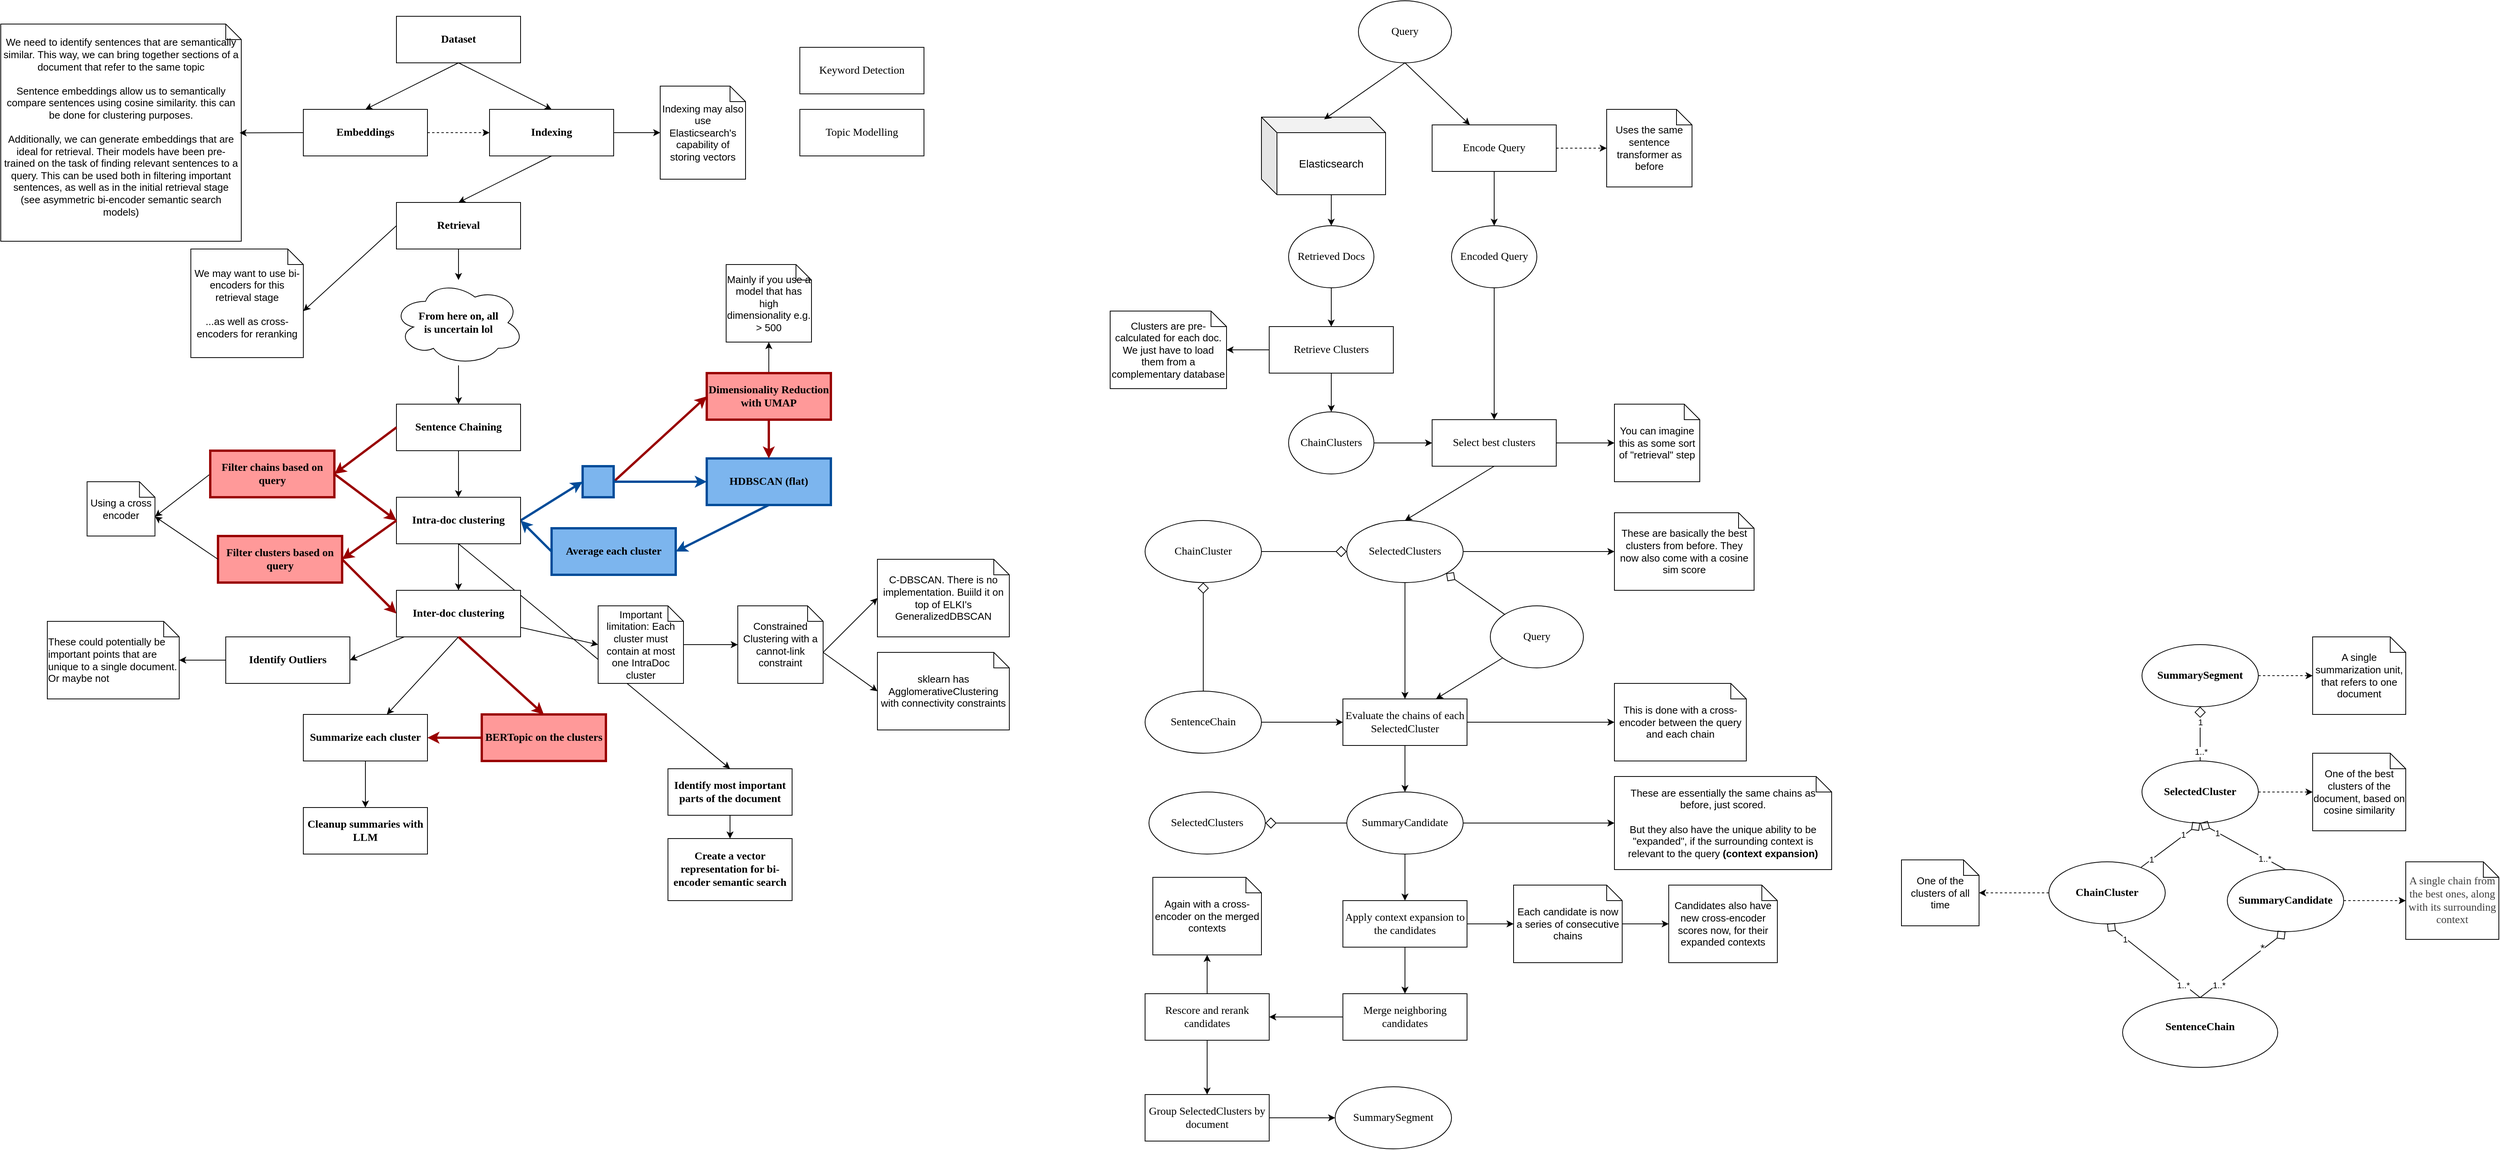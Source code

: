 <mxfile>
    <diagram id="VElYBv6bnyuRc8dA21I_" name="Page-1">
        <mxGraphModel dx="736" dy="447" grid="1" gridSize="10" guides="1" tooltips="1" connect="1" arrows="1" fold="1" page="1" pageScale="1" pageWidth="850" pageHeight="1100" background="none" math="0" shadow="0" adaptiveColors="none">
            <root>
                <mxCell id="0"/>
                <mxCell id="1" parent="0"/>
                <mxCell id="44" style="edgeStyle=none;html=1;exitX=1;exitY=0.5;exitDx=0;exitDy=0;dashed=1;entryX=0;entryY=0.5;entryDx=0;entryDy=0;fontStyle=1" parent="1" source="59" target="62" edge="1">
                    <mxGeometry relative="1" as="geometry">
                        <mxPoint x="430" y="775" as="sourcePoint"/>
                        <mxPoint x="600" y="1050" as="targetPoint"/>
                    </mxGeometry>
                </mxCell>
                <mxCell id="60" style="edgeStyle=none;html=1;entryX=0.5;entryY=0;entryDx=0;entryDy=0;exitX=0.5;exitY=1;exitDx=0;exitDy=0;fontStyle=1" parent="1" source="58" target="59" edge="1">
                    <mxGeometry relative="1" as="geometry"/>
                </mxCell>
                <mxCell id="63" style="edgeStyle=none;html=1;exitX=0.5;exitY=1;exitDx=0;exitDy=0;entryX=0.5;entryY=0;entryDx=0;entryDy=0;fontStyle=1" parent="1" source="58" target="62" edge="1">
                    <mxGeometry relative="1" as="geometry"/>
                </mxCell>
                <mxCell id="58" value="&lt;font style=&quot;font-size: 14px;&quot; face=&quot;Verdana&quot;&gt;Dataset&lt;/font&gt;" style="rounded=0;whiteSpace=wrap;html=1;fontStyle=1" parent="1" vertex="1">
                    <mxGeometry x="520" y="860" width="160" height="60" as="geometry"/>
                </mxCell>
                <mxCell id="59" value="&lt;span style=&quot;font-family: Verdana; font-size: 14px;&quot;&gt;&lt;font&gt;Embeddings&lt;/font&gt;&lt;/span&gt;" style="rounded=0;whiteSpace=wrap;html=1;fontStyle=1" parent="1" vertex="1">
                    <mxGeometry x="400" y="980" width="160" height="60" as="geometry"/>
                </mxCell>
                <mxCell id="67" value="" style="edgeStyle=none;html=1;" parent="1" source="62" target="66" edge="1">
                    <mxGeometry relative="1" as="geometry"/>
                </mxCell>
                <mxCell id="71" value="" style="edgeStyle=none;html=1;exitX=0.5;exitY=1;exitDx=0;exitDy=0;entryX=0.5;entryY=0;entryDx=0;entryDy=0;fontStyle=1" parent="1" source="62" target="70" edge="1">
                    <mxGeometry relative="1" as="geometry"/>
                </mxCell>
                <mxCell id="62" value="&lt;font style=&quot;font-size: 14px;&quot; face=&quot;Verdana&quot;&gt;Indexing&lt;/font&gt;" style="rounded=0;whiteSpace=wrap;html=1;fontStyle=1" parent="1" vertex="1">
                    <mxGeometry x="640" y="980" width="160" height="60" as="geometry"/>
                </mxCell>
                <mxCell id="64" value="&lt;font style=&quot;font-size: 13px;&quot;&gt;We need to identify sentences that are semantically similar. This way, we can bring together sections of a document that refer to the same topic&lt;/font&gt;&lt;div&gt;&lt;font style=&quot;font-size: 13px;&quot;&gt;&lt;br&gt;&lt;/font&gt;&lt;/div&gt;&lt;div&gt;&lt;font style=&quot;font-size: 13px;&quot;&gt;Sentence embeddings allow us to semantically compare sentences using cosine similarity. this can be done for clustering purposes.&lt;/font&gt;&lt;/div&gt;&lt;div&gt;&lt;font style=&quot;font-size: 13px;&quot;&gt;&lt;br&gt;&lt;/font&gt;&lt;/div&gt;&lt;div&gt;&lt;font style=&quot;font-size: 13px;&quot;&gt;Additionally, we can generate embeddings that are ideal for retrieval. Their models have been pre-trained on the task of finding relevant sentences to a query. This can be used both in filtering important sentences, as well as in the initial retrieval stage&lt;/font&gt;&lt;/div&gt;&lt;div&gt;&lt;font style=&quot;font-size: 13px;&quot;&gt;(see asymmetric bi-encoder semantic search models)&lt;/font&gt;&lt;/div&gt;&lt;div&gt;&lt;br style=&quot;color: rgb(192, 192, 192);&quot;&gt;&lt;/div&gt;" style="shape=note;size=20;whiteSpace=wrap;html=1;align=center;" parent="1" vertex="1">
                    <mxGeometry x="10" y="870" width="310" height="280" as="geometry"/>
                </mxCell>
                <mxCell id="65" style="edgeStyle=none;html=1;exitX=0;exitY=0.5;exitDx=0;exitDy=0;entryX=0.993;entryY=0.501;entryDx=0;entryDy=0;entryPerimeter=0;" parent="1" source="59" target="64" edge="1">
                    <mxGeometry relative="1" as="geometry"/>
                </mxCell>
                <mxCell id="66" value="&lt;span style=&quot;font-size: 13px; text-align: left;&quot;&gt;&lt;font&gt;Indexing may also use Elasticsearch&#39;s capability of storing vectors&lt;/font&gt;&lt;/span&gt;" style="shape=note;size=20;whiteSpace=wrap;html=1;align=center;" parent="1" vertex="1">
                    <mxGeometry x="860" y="950" width="110" height="120" as="geometry"/>
                </mxCell>
                <mxCell id="68" value="&lt;font face=&quot;Verdana&quot; style=&quot;font-size: 14px;&quot;&gt;Keyword Detection&lt;/font&gt;" style="rounded=0;whiteSpace=wrap;html=1;" parent="1" vertex="1">
                    <mxGeometry x="1040" y="900" width="160" height="60" as="geometry"/>
                </mxCell>
                <mxCell id="69" value="&lt;font face=&quot;Verdana&quot; style=&quot;font-size: 14px;&quot;&gt;Topic Modelling&lt;/font&gt;" style="rounded=0;whiteSpace=wrap;html=1;" parent="1" vertex="1">
                    <mxGeometry x="1040" y="980" width="160" height="60" as="geometry"/>
                </mxCell>
                <mxCell id="78" value="" style="edgeStyle=none;html=1;fontStyle=1" parent="1" source="70" target="75" edge="1">
                    <mxGeometry relative="1" as="geometry"/>
                </mxCell>
                <mxCell id="70" value="&lt;font face=&quot;Verdana&quot;&gt;&lt;span style=&quot;font-size: 14px;&quot;&gt;Retrieval&lt;/span&gt;&lt;/font&gt;" style="rounded=0;whiteSpace=wrap;html=1;fontStyle=1" parent="1" vertex="1">
                    <mxGeometry x="520" y="1100" width="160" height="60" as="geometry"/>
                </mxCell>
                <mxCell id="77" value="" style="edgeStyle=none;html=1;fontStyle=1" parent="1" source="75" target="76" edge="1">
                    <mxGeometry relative="1" as="geometry"/>
                </mxCell>
                <mxCell id="75" value="&lt;font style=&quot;font-size: 14px;&quot; face=&quot;Verdana&quot;&gt;From here on, all&lt;/font&gt;&lt;div&gt;&lt;font style=&quot;font-size: 14px;&quot; face=&quot;Verdana&quot;&gt;is uncertain&amp;nbsp;&lt;span style=&quot;background-color: transparent;&quot;&gt;lol&lt;/span&gt;&lt;/font&gt;&lt;/div&gt;" style="ellipse;shape=cloud;whiteSpace=wrap;html=1;fontStyle=1" parent="1" vertex="1">
                    <mxGeometry x="515" y="1200" width="170" height="110" as="geometry"/>
                </mxCell>
                <mxCell id="84" value="" style="edgeStyle=none;html=1;fontStyle=1" parent="1" source="76" target="79" edge="1">
                    <mxGeometry relative="1" as="geometry"/>
                </mxCell>
                <mxCell id="76" value="&lt;font face=&quot;Verdana&quot;&gt;&lt;span style=&quot;font-size: 14px;&quot;&gt;Sentence Chaining&lt;/span&gt;&lt;/font&gt;" style="rounded=0;whiteSpace=wrap;html=1;fontStyle=1" parent="1" vertex="1">
                    <mxGeometry x="520" y="1360" width="160" height="60" as="geometry"/>
                </mxCell>
                <mxCell id="91" style="edgeStyle=none;html=1;exitX=1;exitY=0.5;exitDx=0;exitDy=0;entryX=0;entryY=0.5;entryDx=0;entryDy=0;rounded=0;strokeColor=light-dark(#004C99,#004C99);strokeWidth=3;align=center;verticalAlign=middle;fontFamily=Helvetica;fontSize=12;fontColor=default;fillColor=default;" parent="1" source="79" target="89" edge="1">
                    <mxGeometry relative="1" as="geometry"/>
                </mxCell>
                <mxCell id="115" value="" style="edgeStyle=none;html=1;" parent="1" source="79" target="80" edge="1">
                    <mxGeometry relative="1" as="geometry"/>
                </mxCell>
                <mxCell id="143" style="edgeStyle=none;html=1;exitX=0.5;exitY=1;exitDx=0;exitDy=0;entryX=0.5;entryY=0;entryDx=0;entryDy=0;" parent="1" source="79" target="142" edge="1">
                    <mxGeometry relative="1" as="geometry"/>
                </mxCell>
                <mxCell id="79" value="&lt;font face=&quot;Verdana&quot;&gt;&lt;span style=&quot;font-size: 14px;&quot;&gt;Intra-doc clustering&lt;/span&gt;&lt;/font&gt;" style="rounded=0;whiteSpace=wrap;html=1;fontStyle=1" parent="1" vertex="1">
                    <mxGeometry x="520" y="1480" width="160" height="60" as="geometry"/>
                </mxCell>
                <mxCell id="117" style="edgeStyle=none;html=1;entryX=1;entryY=0.5;entryDx=0;entryDy=0;" parent="1" source="80" target="116" edge="1">
                    <mxGeometry relative="1" as="geometry"/>
                </mxCell>
                <mxCell id="121" value="" style="edgeStyle=none;html=1;exitX=0.5;exitY=1;exitDx=0;exitDy=0;" parent="1" source="80" target="120" edge="1">
                    <mxGeometry relative="1" as="geometry"/>
                </mxCell>
                <mxCell id="80" value="&lt;font face=&quot;Verdana&quot;&gt;&lt;span style=&quot;font-size: 14px;&quot;&gt;Inter-doc clustering&lt;/span&gt;&lt;/font&gt;" style="rounded=0;whiteSpace=wrap;html=1;fontStyle=1" parent="1" vertex="1">
                    <mxGeometry x="520" y="1600" width="160" height="60" as="geometry"/>
                </mxCell>
                <mxCell id="99" style="edgeStyle=none;html=1;exitX=1;exitY=0.5;exitDx=0;exitDy=0;entryX=0;entryY=0.5;entryDx=0;entryDy=0;rounded=0;strokeColor=light-dark(#990000,#990000);strokeWidth=3;align=center;verticalAlign=middle;fontFamily=Helvetica;fontSize=12;fontColor=default;fillColor=default;fontStyle=1" parent="1" source="89" target="97" edge="1">
                    <mxGeometry relative="1" as="geometry"/>
                </mxCell>
                <mxCell id="89" value="" style="rounded=0;whiteSpace=wrap;html=1;strokeWidth=3;strokeColor=light-dark(#004C99,#004C99);gradientColor=none;fillColor=light-dark(#7CB5EE,#5CA1E6);fontColor=light-dark(#000000,#000000);fontStyle=1" parent="1" vertex="1">
                    <mxGeometry x="760" y="1440" width="40" height="40" as="geometry"/>
                </mxCell>
                <mxCell id="93" value="&lt;font face=&quot;Verdana&quot;&gt;&lt;span style=&quot;font-size: 14px;&quot;&gt;Average each cluster&lt;/span&gt;&lt;/font&gt;" style="rounded=0;whiteSpace=wrap;html=1;strokeWidth=3;strokeColor=light-dark(#004C99,#004C99);align=center;verticalAlign=middle;fontFamily=Helvetica;fontSize=12;fontColor=light-dark(#000000,#000000);fillColor=light-dark(#7CB5EE,#5CA1E6);fontStyle=1;gradientColor=none;" parent="1" vertex="1">
                    <mxGeometry x="720" y="1520" width="160" height="60" as="geometry"/>
                </mxCell>
                <mxCell id="95" style="edgeStyle=none;html=1;exitX=0;exitY=0.5;exitDx=0;exitDy=0;entryX=1;entryY=0.5;entryDx=0;entryDy=0;rounded=0;strokeColor=light-dark(#004C99,#004C99);strokeWidth=3;align=center;verticalAlign=middle;fontFamily=Helvetica;fontSize=12;fontColor=default;fillColor=default;" parent="1" source="93" target="79" edge="1">
                    <mxGeometry relative="1" as="geometry">
                        <mxPoint x="690" y="1520" as="sourcePoint"/>
                        <mxPoint x="790" y="1460" as="targetPoint"/>
                    </mxGeometry>
                </mxCell>
                <mxCell id="105" value="" style="edgeStyle=none;html=1;rounded=0;strokeColor=light-dark(#004C99,#004C99);strokeWidth=3;align=center;verticalAlign=middle;fontFamily=Helvetica;fontSize=12;fontColor=light-dark(#000000,#000000);fontStyle=1;fillColor=light-dark(#7CB5EE,#5CA1E6);gradientColor=none;entryX=1;entryY=0.5;entryDx=0;entryDy=0;exitX=0.5;exitY=1;exitDx=0;exitDy=0;" parent="1" source="96" target="93" edge="1">
                    <mxGeometry relative="1" as="geometry"/>
                </mxCell>
                <mxCell id="96" value="&lt;font face=&quot;Verdana&quot;&gt;&lt;span style=&quot;font-size: 14px;&quot;&gt;HDBSCAN (flat)&lt;/span&gt;&lt;/font&gt;" style="rounded=0;whiteSpace=wrap;html=1;strokeWidth=3;strokeColor=light-dark(#004C99,#004C99);align=center;verticalAlign=middle;fontFamily=Helvetica;fontSize=12;fontColor=light-dark(#000000,#000000);fillColor=light-dark(#7CB5EE,#5CA1E6);fontStyle=1;gradientColor=none;" parent="1" vertex="1">
                    <mxGeometry x="920" y="1430" width="160" height="60" as="geometry"/>
                </mxCell>
                <mxCell id="103" value="" style="edgeStyle=none;html=1;" parent="1" source="97" target="100" edge="1">
                    <mxGeometry relative="1" as="geometry"/>
                </mxCell>
                <mxCell id="97" value="&lt;font face=&quot;Verdana&quot;&gt;&lt;span style=&quot;font-size: 14px;&quot;&gt;Dimensionality Reduction with UMAP&lt;/span&gt;&lt;/font&gt;" style="rounded=0;whiteSpace=wrap;html=1;strokeWidth=3;strokeColor=light-dark(#990000,#990000);gradientColor=none;fillColor=#FF9999;fillStyle=solid;fontStyle=1" parent="1" vertex="1">
                    <mxGeometry x="920" y="1320" width="160" height="60" as="geometry"/>
                </mxCell>
                <mxCell id="100" value="&lt;div style=&quot;&quot;&gt;&lt;span style=&quot;font-size: 13px;&quot;&gt;Mainly if you use a model that has high dimensionality e.g. &amp;gt; 500&lt;/span&gt;&lt;/div&gt;" style="shape=note;size=20;whiteSpace=wrap;html=1;align=center;" parent="1" vertex="1">
                    <mxGeometry x="945" y="1180" width="110" height="100" as="geometry"/>
                </mxCell>
                <mxCell id="106" value="" style="edgeStyle=none;html=1;rounded=0;strokeColor=light-dark(#004C99,#004C99);strokeWidth=3;align=center;verticalAlign=middle;fontFamily=Helvetica;fontSize=12;fontColor=light-dark(#000000,#000000);fontStyle=1;fillColor=light-dark(#7CB5EE,#5CA1E6);gradientColor=none;exitX=1;exitY=0.5;exitDx=0;exitDy=0;entryX=0;entryY=0.5;entryDx=0;entryDy=0;" parent="1" source="89" target="96" edge="1">
                    <mxGeometry relative="1" as="geometry">
                        <mxPoint x="1100" y="1420" as="sourcePoint"/>
                        <mxPoint x="1100" y="1570" as="targetPoint"/>
                    </mxGeometry>
                </mxCell>
                <mxCell id="107" style="edgeStyle=none;html=1;exitX=0.5;exitY=1;exitDx=0;exitDy=0;entryX=0.5;entryY=0;entryDx=0;entryDy=0;rounded=0;strokeColor=light-dark(#990000,#990000);strokeWidth=3;align=center;verticalAlign=middle;fontFamily=Helvetica;fontSize=12;fontColor=default;fillColor=default;fontStyle=1" parent="1" source="97" target="96" edge="1">
                    <mxGeometry relative="1" as="geometry">
                        <mxPoint x="1110" y="1485" as="sourcePoint"/>
                        <mxPoint x="1200" y="1415" as="targetPoint"/>
                    </mxGeometry>
                </mxCell>
                <mxCell id="140" value="" style="edgeStyle=none;html=1;entryX=0;entryY=0;entryDx=87.5;entryDy=45;entryPerimeter=0;exitX=0;exitY=0.5;exitDx=0;exitDy=0;" parent="1" source="108" target="139" edge="1">
                    <mxGeometry relative="1" as="geometry"/>
                </mxCell>
                <mxCell id="108" value="&lt;font face=&quot;Verdana&quot;&gt;&lt;span style=&quot;font-size: 14px;&quot;&gt;Filter chains based on query&lt;/span&gt;&lt;/font&gt;" style="rounded=0;whiteSpace=wrap;html=1;strokeWidth=3;strokeColor=light-dark(#990000,#990000);gradientColor=none;fillColor=#FF9999;fillStyle=solid;fontStyle=1" parent="1" vertex="1">
                    <mxGeometry x="280" y="1420" width="160" height="60" as="geometry"/>
                </mxCell>
                <mxCell id="110" style="edgeStyle=none;html=1;exitX=0;exitY=0.5;exitDx=0;exitDy=0;entryX=1;entryY=0.5;entryDx=0;entryDy=0;rounded=0;strokeColor=light-dark(#990000,#990000);strokeWidth=3;align=center;verticalAlign=middle;fontFamily=Helvetica;fontSize=12;fontColor=default;fillColor=default;fontStyle=1" parent="1" source="76" target="108" edge="1">
                    <mxGeometry relative="1" as="geometry">
                        <mxPoint x="310" y="1340" as="sourcePoint"/>
                        <mxPoint x="520" y="1260" as="targetPoint"/>
                    </mxGeometry>
                </mxCell>
                <mxCell id="111" style="edgeStyle=none;html=1;exitX=1;exitY=0.5;exitDx=0;exitDy=0;entryX=0;entryY=0.5;entryDx=0;entryDy=0;rounded=0;strokeColor=light-dark(#990000,#990000);strokeWidth=3;align=center;verticalAlign=middle;fontFamily=Helvetica;fontSize=12;fontColor=default;fillColor=default;fontStyle=1" parent="1" source="108" target="79" edge="1">
                    <mxGeometry relative="1" as="geometry">
                        <mxPoint x="530" y="1400" as="sourcePoint"/>
                        <mxPoint x="400" y="1440" as="targetPoint"/>
                    </mxGeometry>
                </mxCell>
                <mxCell id="112" value="&lt;font face=&quot;Verdana&quot;&gt;&lt;span style=&quot;font-size: 14px;&quot;&gt;Filter clusters based on query&lt;/span&gt;&lt;/font&gt;" style="rounded=0;whiteSpace=wrap;html=1;strokeWidth=3;strokeColor=light-dark(#990000,#990000);gradientColor=none;fillColor=#FF9999;fillStyle=solid;fontStyle=1" parent="1" vertex="1">
                    <mxGeometry x="290" y="1530" width="160" height="60" as="geometry"/>
                </mxCell>
                <mxCell id="113" style="edgeStyle=none;html=1;exitX=0;exitY=0.5;exitDx=0;exitDy=0;entryX=1;entryY=0.5;entryDx=0;entryDy=0;rounded=0;strokeColor=light-dark(#990000,#990000);strokeWidth=3;align=center;verticalAlign=middle;fontFamily=Helvetica;fontSize=12;fontColor=default;fillColor=default;fontStyle=1" parent="1" source="79" target="112" edge="1">
                    <mxGeometry relative="1" as="geometry">
                        <mxPoint x="530" y="1400" as="sourcePoint"/>
                        <mxPoint x="450" y="1460" as="targetPoint"/>
                    </mxGeometry>
                </mxCell>
                <mxCell id="114" style="edgeStyle=none;html=1;exitX=1;exitY=0.5;exitDx=0;exitDy=0;entryX=0;entryY=0.5;entryDx=0;entryDy=0;rounded=0;strokeColor=light-dark(#990000,#990000);strokeWidth=3;align=center;verticalAlign=middle;fontFamily=Helvetica;fontSize=12;fontColor=default;fillColor=default;fontStyle=1" parent="1" source="112" target="80" edge="1">
                    <mxGeometry relative="1" as="geometry">
                        <mxPoint x="530" y="1620" as="sourcePoint"/>
                        <mxPoint x="460" y="1670" as="targetPoint"/>
                    </mxGeometry>
                </mxCell>
                <mxCell id="119" value="" style="edgeStyle=none;html=1;" parent="1" source="116" target="118" edge="1">
                    <mxGeometry relative="1" as="geometry"/>
                </mxCell>
                <mxCell id="116" value="&lt;font face=&quot;Verdana&quot;&gt;&lt;span style=&quot;font-size: 14px;&quot;&gt;Identify Outliers&lt;/span&gt;&lt;/font&gt;" style="rounded=0;whiteSpace=wrap;html=1;fontStyle=1" parent="1" vertex="1">
                    <mxGeometry x="300" y="1660" width="160" height="60" as="geometry"/>
                </mxCell>
                <mxCell id="118" value="&lt;div style=&quot;text-align: left;&quot;&gt;&lt;span style=&quot;font-size: 13px;&quot;&gt;These could potentially be important points that are unique to a single document. Or maybe not&lt;/span&gt;&lt;/div&gt;" style="shape=note;size=20;whiteSpace=wrap;html=1;align=center;" parent="1" vertex="1">
                    <mxGeometry x="70" y="1640" width="170" height="100" as="geometry"/>
                </mxCell>
                <mxCell id="136" value="" style="edgeStyle=none;html=1;" parent="1" source="120" target="135" edge="1">
                    <mxGeometry relative="1" as="geometry"/>
                </mxCell>
                <mxCell id="120" value="&lt;font face=&quot;Verdana&quot;&gt;&lt;span style=&quot;font-size: 14px;&quot;&gt;Summarize each cluster&lt;/span&gt;&lt;/font&gt;" style="rounded=0;whiteSpace=wrap;html=1;fontStyle=1" parent="1" vertex="1">
                    <mxGeometry x="400" y="1760" width="160" height="60" as="geometry"/>
                </mxCell>
                <mxCell id="122" value="&lt;div style=&quot;&quot;&gt;&lt;span style=&quot;font-size: 13px;&quot;&gt;Important limitation: Each cluster must contain at most one IntraDoc cluster&lt;/span&gt;&lt;/div&gt;" style="shape=note;size=20;whiteSpace=wrap;html=1;align=center;" parent="1" vertex="1">
                    <mxGeometry x="780" y="1620" width="110" height="100" as="geometry"/>
                </mxCell>
                <mxCell id="123" style="edgeStyle=none;html=1;entryX=0;entryY=0.5;entryDx=0;entryDy=0;entryPerimeter=0;" parent="1" source="80" target="122" edge="1">
                    <mxGeometry relative="1" as="geometry"/>
                </mxCell>
                <mxCell id="124" value="&lt;div style=&quot;&quot;&gt;&lt;span style=&quot;font-size: 13px;&quot;&gt;Constrained Clustering with a cannot-link constraint&lt;/span&gt;&lt;/div&gt;" style="shape=note;size=20;whiteSpace=wrap;html=1;align=center;" parent="1" vertex="1">
                    <mxGeometry x="960" y="1620" width="110" height="100" as="geometry"/>
                </mxCell>
                <mxCell id="125" style="edgeStyle=none;html=1;entryX=0;entryY=0.5;entryDx=0;entryDy=0;entryPerimeter=0;" parent="1" source="122" target="124" edge="1">
                    <mxGeometry relative="1" as="geometry"/>
                </mxCell>
                <mxCell id="127" value="&lt;div style=&quot;&quot;&gt;&lt;span style=&quot;font-size: 13px;&quot;&gt;C-DBSCAN. There is no implementation. Buiild it on top of ELKI&#39;s GeneralizedDBSCAN&lt;/span&gt;&lt;/div&gt;" style="shape=note;size=20;whiteSpace=wrap;html=1;align=center;" parent="1" vertex="1">
                    <mxGeometry x="1140" y="1560" width="170" height="100" as="geometry"/>
                </mxCell>
                <mxCell id="128" style="edgeStyle=none;html=1;entryX=0;entryY=0.5;entryDx=0;entryDy=0;entryPerimeter=0;exitX=0;exitY=0;exitDx=110;exitDy=60;exitPerimeter=0;" parent="1" source="124" target="127" edge="1">
                    <mxGeometry relative="1" as="geometry"/>
                </mxCell>
                <mxCell id="129" value="&lt;div style=&quot;&quot;&gt;&lt;span style=&quot;font-size: 13px;&quot;&gt;sklearn has AgglomerativeClustering with connectivity constraints&lt;/span&gt;&lt;/div&gt;" style="shape=note;size=20;whiteSpace=wrap;html=1;align=center;" parent="1" vertex="1">
                    <mxGeometry x="1140" y="1680" width="170" height="100" as="geometry"/>
                </mxCell>
                <mxCell id="130" style="edgeStyle=none;html=1;exitX=0;exitY=0;exitDx=110;exitDy=60;exitPerimeter=0;entryX=0;entryY=0.5;entryDx=0;entryDy=0;entryPerimeter=0;" parent="1" source="124" target="129" edge="1">
                    <mxGeometry relative="1" as="geometry"/>
                </mxCell>
                <mxCell id="131" value="&lt;font face=&quot;Verdana&quot;&gt;&lt;span style=&quot;font-size: 14px;&quot;&gt;BERTopic on the clusters&lt;/span&gt;&lt;/font&gt;" style="rounded=0;whiteSpace=wrap;html=1;strokeWidth=3;strokeColor=light-dark(#990000,#990000);gradientColor=none;fillColor=#FF9999;fillStyle=solid;fontStyle=1" parent="1" vertex="1">
                    <mxGeometry x="630" y="1760" width="160" height="60" as="geometry"/>
                </mxCell>
                <mxCell id="132" style="edgeStyle=none;html=1;exitX=0.5;exitY=1;exitDx=0;exitDy=0;entryX=0.5;entryY=0;entryDx=0;entryDy=0;rounded=0;strokeColor=light-dark(#990000,#990000);strokeWidth=3;align=center;verticalAlign=middle;fontFamily=Helvetica;fontSize=12;fontColor=default;fillColor=default;fontStyle=1" parent="1" source="80" target="131" edge="1">
                    <mxGeometry relative="1" as="geometry">
                        <mxPoint x="565" y="1700" as="sourcePoint"/>
                        <mxPoint x="635" y="1770" as="targetPoint"/>
                    </mxGeometry>
                </mxCell>
                <mxCell id="134" style="edgeStyle=none;html=1;exitX=0;exitY=0.5;exitDx=0;exitDy=0;entryX=1;entryY=0.5;entryDx=0;entryDy=0;rounded=0;strokeColor=light-dark(#990000,#990000);strokeWidth=3;align=center;verticalAlign=middle;fontFamily=Helvetica;fontSize=12;fontColor=default;fillColor=default;fontStyle=1" parent="1" source="131" target="120" edge="1">
                    <mxGeometry relative="1" as="geometry">
                        <mxPoint x="610" y="1670" as="sourcePoint"/>
                        <mxPoint x="720" y="1770" as="targetPoint"/>
                    </mxGeometry>
                </mxCell>
                <mxCell id="135" value="&lt;font face=&quot;Verdana&quot;&gt;&lt;span style=&quot;font-size: 14px;&quot;&gt;Cleanup summaries with LLM&lt;/span&gt;&lt;/font&gt;" style="rounded=0;whiteSpace=wrap;html=1;fontStyle=1" parent="1" vertex="1">
                    <mxGeometry x="400" y="1880" width="160" height="60" as="geometry"/>
                </mxCell>
                <mxCell id="137" value="&lt;div style=&quot;&quot;&gt;&lt;span style=&quot;font-size: 13px;&quot;&gt;We may want to use bi-encoders for this retrieval stage&lt;/span&gt;&lt;/div&gt;&lt;div style=&quot;&quot;&gt;&lt;span style=&quot;font-size: 13px;&quot;&gt;&lt;br&gt;&lt;/span&gt;&lt;/div&gt;&lt;div style=&quot;&quot;&gt;&lt;span style=&quot;font-size: 13px;&quot;&gt;...as well as cross-encoders for reranking&lt;/span&gt;&lt;/div&gt;" style="shape=note;size=20;whiteSpace=wrap;html=1;align=center;" parent="1" vertex="1">
                    <mxGeometry x="255" y="1160" width="145" height="140" as="geometry"/>
                </mxCell>
                <mxCell id="138" style="edgeStyle=none;html=1;exitX=0;exitY=0.5;exitDx=0;exitDy=0;entryX=0;entryY=0;entryDx=145;entryDy=80;entryPerimeter=0;" parent="1" source="70" target="137" edge="1">
                    <mxGeometry relative="1" as="geometry"/>
                </mxCell>
                <mxCell id="139" value="&lt;div style=&quot;&quot;&gt;&lt;span style=&quot;font-size: 13px;&quot;&gt;Using a cross encoder&lt;/span&gt;&lt;/div&gt;" style="shape=note;size=20;whiteSpace=wrap;html=1;align=center;" parent="1" vertex="1">
                    <mxGeometry x="121.25" y="1460" width="87.5" height="70" as="geometry"/>
                </mxCell>
                <mxCell id="141" style="edgeStyle=none;html=1;entryX=0;entryY=0;entryDx=87.5;entryDy=45;entryPerimeter=0;exitX=0;exitY=0.5;exitDx=0;exitDy=0;" parent="1" source="112" target="139" edge="1">
                    <mxGeometry relative="1" as="geometry"/>
                </mxCell>
                <mxCell id="145" value="" style="edgeStyle=none;html=1;" parent="1" source="142" target="144" edge="1">
                    <mxGeometry relative="1" as="geometry"/>
                </mxCell>
                <mxCell id="142" value="&lt;font face=&quot;Verdana&quot;&gt;&lt;span style=&quot;font-size: 14px;&quot;&gt;Identify most important parts of the document&lt;/span&gt;&lt;/font&gt;" style="rounded=0;whiteSpace=wrap;html=1;fontStyle=1" parent="1" vertex="1">
                    <mxGeometry x="870" y="1830" width="160" height="60" as="geometry"/>
                </mxCell>
                <mxCell id="144" value="&lt;font face=&quot;Verdana&quot;&gt;&lt;span style=&quot;font-size: 14px;&quot;&gt;Create a vector representation for bi-encoder semantic search&lt;/span&gt;&lt;/font&gt;" style="rounded=0;whiteSpace=wrap;html=1;fontStyle=1" parent="1" vertex="1">
                    <mxGeometry x="870" y="1920" width="160" height="80" as="geometry"/>
                </mxCell>
                <mxCell id="151" value="" style="edgeStyle=none;html=1;exitX=0.5;exitY=1;exitDx=0;exitDy=0;" edge="1" parent="1" source="148" target="150">
                    <mxGeometry relative="1" as="geometry"/>
                </mxCell>
                <mxCell id="161" style="edgeStyle=none;html=1;entryX=0.5;entryY=0;entryDx=0;entryDy=0;exitX=0;exitY=0;exitDx=90;exitDy=100;exitPerimeter=0;" edge="1" parent="1" source="147" target="157">
                    <mxGeometry relative="1" as="geometry"/>
                </mxCell>
                <mxCell id="147" value="&lt;font style=&quot;font-size: 14px;&quot;&gt;Elasticsearch&lt;/font&gt;" style="shape=cube;whiteSpace=wrap;html=1;boundedLbl=1;backgroundOutline=1;darkOpacity=0.05;darkOpacity2=0.1;" vertex="1" parent="1">
                    <mxGeometry x="1635" y="990" width="160" height="100" as="geometry"/>
                </mxCell>
                <mxCell id="148" value="&lt;font face=&quot;Verdana&quot; style=&quot;font-size: 14px;&quot;&gt;Query&lt;/font&gt;" style="ellipse;whiteSpace=wrap;html=1;rounded=0;strokeColor=default;align=center;verticalAlign=middle;fontFamily=Helvetica;fontSize=12;fontColor=default;fillColor=default;" vertex="1" parent="1">
                    <mxGeometry x="1760" y="840" width="120" height="80" as="geometry"/>
                </mxCell>
                <mxCell id="149" style="edgeStyle=none;html=1;entryX=0.505;entryY=0.028;entryDx=0;entryDy=0;entryPerimeter=0;exitX=0.5;exitY=1;exitDx=0;exitDy=0;" edge="1" parent="1" source="148" target="147">
                    <mxGeometry relative="1" as="geometry"/>
                </mxCell>
                <mxCell id="154" value="" style="edgeStyle=none;html=1;dashed=1;exitX=1;exitY=0.5;exitDx=0;exitDy=0;" edge="1" parent="1" source="150" target="153">
                    <mxGeometry relative="1" as="geometry"/>
                </mxCell>
                <mxCell id="168" value="" style="edgeStyle=none;html=1;" edge="1" parent="1" source="150" target="167">
                    <mxGeometry relative="1" as="geometry"/>
                </mxCell>
                <mxCell id="150" value="&lt;font face=&quot;Verdana&quot; style=&quot;font-size: 14px;&quot;&gt;Encode Query&lt;/font&gt;" style="rounded=0;whiteSpace=wrap;html=1;" vertex="1" parent="1">
                    <mxGeometry x="1855" y="1000" width="160" height="60" as="geometry"/>
                </mxCell>
                <mxCell id="153" value="&lt;div style=&quot;&quot;&gt;&lt;span style=&quot;font-size: 13px;&quot;&gt;Uses the same sentence transformer as before&lt;/span&gt;&lt;/div&gt;" style="shape=note;size=20;whiteSpace=wrap;html=1;align=center;" vertex="1" parent="1">
                    <mxGeometry x="2080" y="980" width="110" height="100" as="geometry"/>
                </mxCell>
                <mxCell id="163" value="" style="edgeStyle=none;html=1;" edge="1" parent="1" source="157" target="162">
                    <mxGeometry relative="1" as="geometry"/>
                </mxCell>
                <mxCell id="157" value="&lt;font face=&quot;Verdana&quot; style=&quot;font-size: 14px;&quot;&gt;Retrieved Docs&lt;/font&gt;" style="ellipse;whiteSpace=wrap;html=1;rounded=0;strokeColor=default;align=center;verticalAlign=middle;fontFamily=Helvetica;fontSize=12;fontColor=default;fillColor=default;" vertex="1" parent="1">
                    <mxGeometry x="1670" y="1130" width="110" height="80" as="geometry"/>
                </mxCell>
                <mxCell id="166" value="" style="edgeStyle=none;html=1;" edge="1" parent="1" source="162" target="164">
                    <mxGeometry relative="1" as="geometry"/>
                </mxCell>
                <mxCell id="171" value="" style="edgeStyle=none;html=1;" edge="1" parent="1" source="162" target="170">
                    <mxGeometry relative="1" as="geometry"/>
                </mxCell>
                <mxCell id="162" value="&lt;font face=&quot;Verdana&quot; style=&quot;font-size: 14px;&quot;&gt;Retrieve Clusters&lt;/font&gt;" style="rounded=0;whiteSpace=wrap;html=1;" vertex="1" parent="1">
                    <mxGeometry x="1645" y="1260" width="160" height="60" as="geometry"/>
                </mxCell>
                <mxCell id="164" value="&lt;div style=&quot;&quot;&gt;&lt;span style=&quot;font-size: 13px;&quot;&gt;Clusters are pre-calculated for each doc. We just have to load them from a complementary database&lt;/span&gt;&lt;/div&gt;" style="shape=note;size=20;whiteSpace=wrap;html=1;align=center;" vertex="1" parent="1">
                    <mxGeometry x="1440" y="1240" width="150" height="100" as="geometry"/>
                </mxCell>
                <mxCell id="174" style="edgeStyle=none;html=1;entryX=0.5;entryY=0;entryDx=0;entryDy=0;" edge="1" parent="1" source="167" target="172">
                    <mxGeometry relative="1" as="geometry"/>
                </mxCell>
                <mxCell id="167" value="&lt;font face=&quot;Verdana&quot; style=&quot;font-size: 14px;&quot;&gt;Encoded Query&lt;/font&gt;" style="ellipse;whiteSpace=wrap;html=1;rounded=0;strokeColor=default;align=center;verticalAlign=middle;fontFamily=Helvetica;fontSize=12;fontColor=default;fillColor=default;" vertex="1" parent="1">
                    <mxGeometry x="1880" y="1130" width="110" height="80" as="geometry"/>
                </mxCell>
                <mxCell id="173" value="" style="edgeStyle=none;html=1;" edge="1" parent="1" source="170" target="172">
                    <mxGeometry relative="1" as="geometry"/>
                </mxCell>
                <mxCell id="170" value="&lt;font face=&quot;Verdana&quot;&gt;&lt;span style=&quot;font-size: 14px;&quot;&gt;ChainClusters&lt;/span&gt;&lt;/font&gt;" style="ellipse;whiteSpace=wrap;html=1;rounded=0;strokeColor=default;align=center;verticalAlign=middle;fontFamily=Helvetica;fontSize=12;fontColor=default;fillColor=default;" vertex="1" parent="1">
                    <mxGeometry x="1670" y="1370" width="110" height="80" as="geometry"/>
                </mxCell>
                <mxCell id="176" value="" style="edgeStyle=none;html=1;" edge="1" parent="1" source="172" target="175">
                    <mxGeometry relative="1" as="geometry"/>
                </mxCell>
                <mxCell id="178" style="edgeStyle=none;html=1;entryX=0.5;entryY=0;entryDx=0;entryDy=0;exitX=0.5;exitY=1;exitDx=0;exitDy=0;" edge="1" parent="1" source="172" target="177">
                    <mxGeometry relative="1" as="geometry"/>
                </mxCell>
                <mxCell id="172" value="&lt;font face=&quot;Verdana&quot; style=&quot;font-size: 14px;&quot;&gt;Select best clusters&lt;/font&gt;" style="rounded=0;whiteSpace=wrap;html=1;" vertex="1" parent="1">
                    <mxGeometry x="1855" y="1380" width="160" height="60" as="geometry"/>
                </mxCell>
                <mxCell id="175" value="&lt;div style=&quot;&quot;&gt;&lt;span style=&quot;font-size: 13px;&quot;&gt;You can imagine this as some sort of &quot;retrieval&quot; step&lt;/span&gt;&lt;/div&gt;" style="shape=note;size=20;whiteSpace=wrap;html=1;align=center;" vertex="1" parent="1">
                    <mxGeometry x="2090" y="1360" width="110" height="100" as="geometry"/>
                </mxCell>
                <mxCell id="180" value="" style="edgeStyle=none;html=1;" edge="1" parent="1" source="177" target="179">
                    <mxGeometry relative="1" as="geometry"/>
                </mxCell>
                <mxCell id="189" value="" style="edgeStyle=none;html=1;" edge="1" parent="1" source="177" target="188">
                    <mxGeometry relative="1" as="geometry"/>
                </mxCell>
                <mxCell id="177" value="&lt;font face=&quot;Verdana&quot; style=&quot;font-size: 14px;&quot;&gt;SelectedClusters&lt;/font&gt;" style="ellipse;whiteSpace=wrap;html=1;rounded=0;strokeColor=default;align=center;verticalAlign=middle;fontFamily=Helvetica;fontSize=12;fontColor=default;fillColor=default;" vertex="1" parent="1">
                    <mxGeometry x="1745" y="1510" width="150" height="80" as="geometry"/>
                </mxCell>
                <mxCell id="179" value="&lt;div style=&quot;&quot;&gt;&lt;span style=&quot;font-size: 13px;&quot;&gt;These are basically the best clusters from before. They now also come with a cosine sim score&lt;/span&gt;&lt;/div&gt;" style="shape=note;size=20;whiteSpace=wrap;html=1;align=center;" vertex="1" parent="1">
                    <mxGeometry x="2090" y="1500" width="180" height="100" as="geometry"/>
                </mxCell>
                <mxCell id="184" value="" style="edgeStyle=none;html=1;endArrow=diamond;endFill=0;strokeWidth=1;endSize=12;" edge="1" parent="1" source="181" target="177">
                    <mxGeometry relative="1" as="geometry"/>
                </mxCell>
                <mxCell id="181" value="&lt;font face=&quot;Verdana&quot;&gt;&lt;span style=&quot;font-size: 14px;&quot;&gt;ChainCluster&lt;/span&gt;&lt;/font&gt;" style="ellipse;whiteSpace=wrap;html=1;rounded=0;strokeColor=default;align=center;verticalAlign=middle;fontFamily=Helvetica;fontSize=12;fontColor=default;fillColor=default;" vertex="1" parent="1">
                    <mxGeometry x="1485" y="1510" width="150" height="80" as="geometry"/>
                </mxCell>
                <mxCell id="186" value="" style="edgeStyle=none;html=1;rounded=1;strokeColor=default;strokeWidth=1;align=center;verticalAlign=middle;fontFamily=Helvetica;fontSize=11;fontColor=default;labelBackgroundColor=default;endArrow=diamond;endFill=0;endSize=12;" edge="1" parent="1" source="185" target="181">
                    <mxGeometry relative="1" as="geometry"/>
                </mxCell>
                <mxCell id="190" value="" style="edgeStyle=none;html=1;" edge="1" parent="1" source="185" target="188">
                    <mxGeometry relative="1" as="geometry"/>
                </mxCell>
                <mxCell id="185" value="&lt;font face=&quot;Verdana&quot; style=&quot;font-size: 14px;&quot;&gt;SentenceChain&lt;/font&gt;" style="ellipse;whiteSpace=wrap;html=1;rounded=0;strokeColor=default;align=center;verticalAlign=middle;fontFamily=Helvetica;fontSize=12;fontColor=default;fillColor=default;" vertex="1" parent="1">
                    <mxGeometry x="1485" y="1730" width="150" height="80" as="geometry"/>
                </mxCell>
                <mxCell id="192" value="" style="edgeStyle=none;html=1;" edge="1" parent="1" source="188" target="191">
                    <mxGeometry relative="1" as="geometry"/>
                </mxCell>
                <mxCell id="199" value="" style="edgeStyle=none;html=1;" edge="1" parent="1" source="188" target="198">
                    <mxGeometry relative="1" as="geometry"/>
                </mxCell>
                <mxCell id="188" value="&lt;font face=&quot;Verdana&quot; style=&quot;font-size: 14px;&quot;&gt;Evaluate the chains of each SelectedCluster&lt;/font&gt;" style="rounded=0;whiteSpace=wrap;html=1;" vertex="1" parent="1">
                    <mxGeometry x="1740" y="1740" width="160" height="60" as="geometry"/>
                </mxCell>
                <mxCell id="191" value="&lt;div style=&quot;&quot;&gt;&lt;span style=&quot;font-size: 13px;&quot;&gt;This is done with a cross-encoder between the query and each chain&lt;/span&gt;&lt;/div&gt;" style="shape=note;size=20;whiteSpace=wrap;html=1;align=center;" vertex="1" parent="1">
                    <mxGeometry x="2090" y="1720" width="170" height="100" as="geometry"/>
                </mxCell>
                <mxCell id="195" style="edgeStyle=none;html=1;entryX=1;entryY=1;entryDx=0;entryDy=0;rounded=1;strokeColor=default;strokeWidth=1;align=center;verticalAlign=middle;fontFamily=Helvetica;fontSize=11;fontColor=default;labelBackgroundColor=default;endArrow=diamond;endFill=0;endSize=12;" edge="1" parent="1" source="194" target="177">
                    <mxGeometry relative="1" as="geometry"/>
                </mxCell>
                <mxCell id="196" style="edgeStyle=none;html=1;entryX=0.75;entryY=0;entryDx=0;entryDy=0;" edge="1" parent="1" source="194" target="188">
                    <mxGeometry relative="1" as="geometry"/>
                </mxCell>
                <mxCell id="194" value="&lt;font face=&quot;Verdana&quot; style=&quot;font-size: 14px;&quot;&gt;Query&lt;/font&gt;" style="ellipse;whiteSpace=wrap;html=1;rounded=0;strokeColor=default;align=center;verticalAlign=middle;fontFamily=Helvetica;fontSize=12;fontColor=default;fillColor=default;" vertex="1" parent="1">
                    <mxGeometry x="1930" y="1620" width="120" height="80" as="geometry"/>
                </mxCell>
                <mxCell id="201" value="" style="edgeStyle=none;html=1;" edge="1" parent="1" source="198" target="200">
                    <mxGeometry relative="1" as="geometry"/>
                </mxCell>
                <mxCell id="203" value="" style="edgeStyle=none;html=1;" edge="1" parent="1" source="198" target="202">
                    <mxGeometry relative="1" as="geometry"/>
                </mxCell>
                <mxCell id="217" style="edgeStyle=none;html=1;entryX=1;entryY=0.5;entryDx=0;entryDy=0;rounded=1;strokeColor=default;strokeWidth=1;align=center;verticalAlign=middle;fontFamily=Helvetica;fontSize=11;fontColor=default;labelBackgroundColor=default;endArrow=diamond;endFill=0;endSize=12;" edge="1" parent="1" source="198" target="216">
                    <mxGeometry relative="1" as="geometry"/>
                </mxCell>
                <mxCell id="198" value="&lt;font face=&quot;Verdana&quot; style=&quot;font-size: 14px;&quot;&gt;SummaryCandidate&lt;/font&gt;" style="ellipse;whiteSpace=wrap;html=1;rounded=0;strokeColor=default;align=center;verticalAlign=middle;fontFamily=Helvetica;fontSize=12;fontColor=default;fillColor=default;" vertex="1" parent="1">
                    <mxGeometry x="1745" y="1860" width="150" height="80" as="geometry"/>
                </mxCell>
                <mxCell id="200" value="&lt;div style=&quot;&quot;&gt;&lt;span style=&quot;font-size: 13px;&quot;&gt;These are essentially the same chains as before, just scored.&lt;/span&gt;&lt;/div&gt;&lt;div style=&quot;&quot;&gt;&lt;span style=&quot;font-size: 13px;&quot;&gt;&lt;br&gt;&lt;/span&gt;&lt;/div&gt;&lt;div style=&quot;&quot;&gt;&lt;span style=&quot;font-size: 13px;&quot;&gt;But they also have the unique ability to be &quot;expanded&quot;, if the surrounding context is relevant to the query &lt;b&gt;(context expansion)&lt;/b&gt;&lt;/span&gt;&lt;/div&gt;" style="shape=note;size=20;whiteSpace=wrap;html=1;align=center;" vertex="1" parent="1">
                    <mxGeometry x="2090" y="1840" width="280" height="120" as="geometry"/>
                </mxCell>
                <mxCell id="209" value="" style="edgeStyle=none;html=1;" edge="1" parent="1" source="202" target="208">
                    <mxGeometry relative="1" as="geometry"/>
                </mxCell>
                <mxCell id="214" value="" style="edgeStyle=none;html=1;" edge="1" parent="1" source="202" target="206">
                    <mxGeometry relative="1" as="geometry"/>
                </mxCell>
                <mxCell id="202" value="&lt;font face=&quot;Verdana&quot; style=&quot;font-size: 14px;&quot;&gt;Apply context expansion to the candidates&lt;/font&gt;" style="rounded=0;whiteSpace=wrap;html=1;" vertex="1" parent="1">
                    <mxGeometry x="1740" y="2000" width="160" height="60" as="geometry"/>
                </mxCell>
                <mxCell id="211" value="" style="edgeStyle=none;html=1;exitX=0.5;exitY=1;exitDx=0;exitDy=0;" edge="1" parent="1" source="204" target="210">
                    <mxGeometry relative="1" as="geometry"/>
                </mxCell>
                <mxCell id="219" value="" style="edgeStyle=none;html=1;" edge="1" parent="1" source="204" target="218">
                    <mxGeometry relative="1" as="geometry"/>
                </mxCell>
                <mxCell id="204" value="&lt;font face=&quot;Verdana&quot; style=&quot;font-size: 14px;&quot;&gt;Rescore and rerank candidates&lt;/font&gt;" style="rounded=0;whiteSpace=wrap;html=1;" vertex="1" parent="1">
                    <mxGeometry x="1485" y="2120" width="160" height="60" as="geometry"/>
                </mxCell>
                <mxCell id="215" value="" style="edgeStyle=none;html=1;" edge="1" parent="1" source="206" target="204">
                    <mxGeometry relative="1" as="geometry"/>
                </mxCell>
                <mxCell id="206" value="&lt;font face=&quot;Verdana&quot; style=&quot;font-size: 14px;&quot;&gt;Merge neighboring candidates&lt;/font&gt;" style="rounded=0;whiteSpace=wrap;html=1;" vertex="1" parent="1">
                    <mxGeometry x="1740" y="2120" width="160" height="60" as="geometry"/>
                </mxCell>
                <mxCell id="213" value="" style="edgeStyle=none;html=1;" edge="1" parent="1" source="208" target="212">
                    <mxGeometry relative="1" as="geometry"/>
                </mxCell>
                <mxCell id="208" value="&lt;div style=&quot;&quot;&gt;&lt;span style=&quot;font-size: 13px;&quot;&gt;Each candidate is now a series of consecutive chains&lt;/span&gt;&lt;/div&gt;" style="shape=note;size=20;whiteSpace=wrap;html=1;align=center;" vertex="1" parent="1">
                    <mxGeometry x="1960" y="1980" width="140" height="100" as="geometry"/>
                </mxCell>
                <mxCell id="210" value="&lt;div style=&quot;&quot;&gt;&lt;span style=&quot;font-size: 13px;&quot;&gt;Again with a cross-encoder on the merged contexts&lt;/span&gt;&lt;/div&gt;" style="shape=note;size=20;whiteSpace=wrap;html=1;align=center;" vertex="1" parent="1">
                    <mxGeometry x="1495" y="1970" width="140" height="100" as="geometry"/>
                </mxCell>
                <mxCell id="212" value="&lt;div style=&quot;&quot;&gt;&lt;span style=&quot;font-size: 13px;&quot;&gt;Candidates also have new cross-encoder scores now, for their expanded contexts&lt;/span&gt;&lt;/div&gt;" style="shape=note;size=20;whiteSpace=wrap;html=1;align=center;" vertex="1" parent="1">
                    <mxGeometry x="2160" y="1980" width="140" height="100" as="geometry"/>
                </mxCell>
                <mxCell id="216" value="&lt;font face=&quot;Verdana&quot; style=&quot;font-size: 14px;&quot;&gt;SelectedClusters&lt;/font&gt;" style="ellipse;whiteSpace=wrap;html=1;rounded=0;strokeColor=default;align=center;verticalAlign=middle;fontFamily=Helvetica;fontSize=12;fontColor=default;fillColor=default;" vertex="1" parent="1">
                    <mxGeometry x="1490" y="1860" width="150" height="80" as="geometry"/>
                </mxCell>
                <mxCell id="221" value="" style="edgeStyle=none;html=1;" edge="1" parent="1" source="218" target="220">
                    <mxGeometry relative="1" as="geometry"/>
                </mxCell>
                <mxCell id="218" value="&lt;font face=&quot;Verdana&quot; style=&quot;font-size: 14px;&quot;&gt;Group SelectedClusters by document&lt;/font&gt;" style="rounded=0;whiteSpace=wrap;html=1;" vertex="1" parent="1">
                    <mxGeometry x="1485" y="2250" width="160" height="60" as="geometry"/>
                </mxCell>
                <mxCell id="220" value="&lt;font face=&quot;Verdana&quot; style=&quot;font-size: 14px;&quot;&gt;SummarySegment&lt;/font&gt;" style="ellipse;whiteSpace=wrap;html=1;rounded=0;strokeColor=default;align=center;verticalAlign=middle;fontFamily=Helvetica;fontSize=12;fontColor=default;fillColor=default;" vertex="1" parent="1">
                    <mxGeometry x="1730" y="2240" width="150" height="80" as="geometry"/>
                </mxCell>
                <mxCell id="234" value="" style="edgeStyle=none;html=1;dashed=1;" edge="1" parent="1" source="222" target="233">
                    <mxGeometry relative="1" as="geometry"/>
                </mxCell>
                <mxCell id="222" value="&lt;font face=&quot;Verdana&quot; style=&quot;font-size: 14px;&quot;&gt;&lt;b&gt;SummarySegment&lt;/b&gt;&lt;/font&gt;" style="ellipse;whiteSpace=wrap;html=1;rounded=0;strokeColor=default;align=center;verticalAlign=middle;fontFamily=Helvetica;fontSize=12;fontColor=default;fillColor=default;" vertex="1" parent="1">
                    <mxGeometry x="2770" y="1670" width="150" height="80" as="geometry"/>
                </mxCell>
                <mxCell id="227" style="edgeStyle=none;html=1;entryX=0.5;entryY=1;entryDx=0;entryDy=0;rounded=1;strokeColor=default;strokeWidth=1;align=center;verticalAlign=middle;fontFamily=Helvetica;fontSize=11;fontColor=default;labelBackgroundColor=default;endArrow=diamond;endFill=0;endSize=12;" edge="1" parent="1" source="223" target="222">
                    <mxGeometry relative="1" as="geometry"/>
                </mxCell>
                <mxCell id="258" value="1" style="edgeLabel;html=1;align=center;verticalAlign=middle;resizable=0;points=[];" vertex="1" connectable="0" parent="227">
                    <mxGeometry x="0.438" relative="1" as="geometry">
                        <mxPoint as="offset"/>
                    </mxGeometry>
                </mxCell>
                <mxCell id="259" value="1..*" style="edgeLabel;html=1;align=center;verticalAlign=middle;resizable=0;points=[];" vertex="1" connectable="0" parent="227">
                    <mxGeometry x="-0.645" y="-1" relative="1" as="geometry">
                        <mxPoint as="offset"/>
                    </mxGeometry>
                </mxCell>
                <mxCell id="236" value="" style="edgeStyle=none;html=1;dashed=1;" edge="1" parent="1" source="223" target="235">
                    <mxGeometry relative="1" as="geometry"/>
                </mxCell>
                <mxCell id="223" value="&lt;font face=&quot;Verdana&quot; style=&quot;font-size: 14px;&quot;&gt;&lt;b&gt;SelectedCluster&lt;/b&gt;&lt;/font&gt;" style="ellipse;whiteSpace=wrap;html=1;rounded=0;strokeColor=default;align=center;verticalAlign=middle;fontFamily=Helvetica;fontSize=12;fontColor=default;fillColor=default;" vertex="1" parent="1">
                    <mxGeometry x="2770" y="1820" width="150" height="80" as="geometry"/>
                </mxCell>
                <mxCell id="228" style="edgeStyle=none;html=1;entryX=0.5;entryY=1;entryDx=0;entryDy=0;rounded=1;strokeColor=default;strokeWidth=1;align=center;verticalAlign=middle;fontFamily=Helvetica;fontSize=11;fontColor=default;labelBackgroundColor=default;endArrow=diamond;endFill=0;endSize=12;" edge="1" parent="1" source="224" target="223">
                    <mxGeometry relative="1" as="geometry"/>
                </mxCell>
                <mxCell id="253" value="1" style="edgeLabel;html=1;align=center;verticalAlign=middle;resizable=0;points=[];" vertex="1" connectable="0" parent="228">
                    <mxGeometry x="0.447" y="2" relative="1" as="geometry">
                        <mxPoint as="offset"/>
                    </mxGeometry>
                </mxCell>
                <mxCell id="255" value="1" style="edgeLabel;html=1;align=center;verticalAlign=middle;resizable=0;points=[];" vertex="1" connectable="0" parent="228">
                    <mxGeometry x="-0.647" y="1" relative="1" as="geometry">
                        <mxPoint as="offset"/>
                    </mxGeometry>
                </mxCell>
                <mxCell id="238" value="" style="edgeStyle=none;html=1;dashed=1;" edge="1" parent="1" source="224" target="237">
                    <mxGeometry relative="1" as="geometry"/>
                </mxCell>
                <mxCell id="224" value="&lt;font face=&quot;Verdana&quot;&gt;&lt;span style=&quot;font-size: 14px;&quot;&gt;&lt;b&gt;ChainCluster&lt;/b&gt;&lt;/span&gt;&lt;/font&gt;" style="ellipse;whiteSpace=wrap;html=1;rounded=0;strokeColor=default;align=center;verticalAlign=middle;fontFamily=Helvetica;fontSize=12;fontColor=default;fillColor=default;" vertex="1" parent="1">
                    <mxGeometry x="2650" y="1950" width="150" height="80" as="geometry"/>
                </mxCell>
                <mxCell id="242" value="" style="edgeStyle=none;html=1;dashed=1;" edge="1" parent="1" source="225" target="241">
                    <mxGeometry relative="1" as="geometry"/>
                </mxCell>
                <mxCell id="225" value="&lt;font face=&quot;Verdana&quot; style=&quot;font-size: 14px;&quot;&gt;&lt;b&gt;SummaryCandidate&lt;/b&gt;&lt;/font&gt;" style="ellipse;whiteSpace=wrap;html=1;rounded=0;strokeColor=default;align=center;verticalAlign=middle;fontFamily=Helvetica;fontSize=12;fontColor=default;fillColor=default;" vertex="1" parent="1">
                    <mxGeometry x="2880" y="1960" width="150" height="80" as="geometry"/>
                </mxCell>
                <mxCell id="229" style="edgeStyle=none;html=1;entryX=0.5;entryY=1;entryDx=0;entryDy=0;rounded=1;strokeColor=default;strokeWidth=1;align=center;verticalAlign=middle;fontFamily=Helvetica;fontSize=11;fontColor=default;labelBackgroundColor=default;endArrow=diamond;endFill=0;endSize=12;exitX=0.5;exitY=0;exitDx=0;exitDy=0;" edge="1" parent="1" source="225" target="223">
                    <mxGeometry relative="1" as="geometry">
                        <mxPoint x="2738" y="1972" as="sourcePoint"/>
                        <mxPoint x="2855" y="1910" as="targetPoint"/>
                    </mxGeometry>
                </mxCell>
                <mxCell id="256" value="1" style="edgeLabel;html=1;align=center;verticalAlign=middle;resizable=0;points=[];" vertex="1" connectable="0" parent="229">
                    <mxGeometry x="0.605" y="1" relative="1" as="geometry">
                        <mxPoint as="offset"/>
                    </mxGeometry>
                </mxCell>
                <mxCell id="257" value="1..*" style="edgeLabel;html=1;align=center;verticalAlign=middle;resizable=0;points=[];" vertex="1" connectable="0" parent="229">
                    <mxGeometry x="-0.502" y="1" relative="1" as="geometry">
                        <mxPoint as="offset"/>
                    </mxGeometry>
                </mxCell>
                <mxCell id="230" style="edgeStyle=none;html=1;entryX=0.5;entryY=1;entryDx=0;entryDy=0;rounded=1;strokeColor=default;strokeWidth=1;align=center;verticalAlign=middle;fontFamily=Helvetica;fontSize=11;fontColor=default;labelBackgroundColor=default;endArrow=diamond;endFill=0;endSize=12;exitX=0.5;exitY=0;exitDx=0;exitDy=0;" edge="1" parent="1" source="231" target="224">
                    <mxGeometry relative="1" as="geometry">
                        <mxPoint x="2725" y="2120" as="sourcePoint"/>
                        <mxPoint x="2855" y="1910" as="targetPoint"/>
                    </mxGeometry>
                </mxCell>
                <mxCell id="251" value="1" style="edgeLabel;html=1;align=center;verticalAlign=middle;resizable=0;points=[];" vertex="1" connectable="0" parent="230">
                    <mxGeometry x="0.607" y="1" relative="1" as="geometry">
                        <mxPoint as="offset"/>
                    </mxGeometry>
                </mxCell>
                <mxCell id="252" value="1..*" style="edgeLabel;html=1;align=center;verticalAlign=middle;resizable=0;points=[];" vertex="1" connectable="0" parent="230">
                    <mxGeometry x="-0.642" y="1" relative="1" as="geometry">
                        <mxPoint as="offset"/>
                    </mxGeometry>
                </mxCell>
                <mxCell id="231" value="&lt;font face=&quot;Verdana&quot; style=&quot;font-size: 14px;&quot;&gt;&lt;b&gt;SentenceChain&lt;/b&gt;&lt;/font&gt;&lt;div&gt;&lt;br&gt;&lt;/div&gt;" style="ellipse;whiteSpace=wrap;html=1;rounded=0;strokeColor=default;align=center;verticalAlign=middle;fontFamily=Helvetica;fontSize=12;fontColor=default;fillColor=default;" vertex="1" parent="1">
                    <mxGeometry x="2745" y="2125" width="200" height="90" as="geometry"/>
                </mxCell>
                <mxCell id="232" style="edgeStyle=none;html=1;entryX=0.5;entryY=1;entryDx=0;entryDy=0;rounded=1;strokeColor=default;strokeWidth=1;align=center;verticalAlign=middle;fontFamily=Helvetica;fontSize=14;fontColor=default;labelBackgroundColor=default;endArrow=diamond;endFill=0;endSize=12;exitX=0.5;exitY=0;exitDx=0;exitDy=0;" edge="1" parent="1" source="231" target="225">
                    <mxGeometry relative="1" as="geometry">
                        <mxPoint x="2685" y="2130" as="sourcePoint"/>
                        <mxPoint x="2685" y="2040" as="targetPoint"/>
                    </mxGeometry>
                </mxCell>
                <mxCell id="249" value="&lt;font style=&quot;font-size: 14px;&quot;&gt;*&lt;/font&gt;" style="edgeLabel;html=1;align=center;verticalAlign=middle;resizable=0;points=[];" vertex="1" connectable="0" parent="232">
                    <mxGeometry x="0.488" y="3" relative="1" as="geometry">
                        <mxPoint y="1" as="offset"/>
                    </mxGeometry>
                </mxCell>
                <mxCell id="250" value="1..*" style="edgeLabel;html=1;align=center;verticalAlign=middle;resizable=0;points=[];" vertex="1" connectable="0" parent="232">
                    <mxGeometry x="-0.583" y="-2" relative="1" as="geometry">
                        <mxPoint as="offset"/>
                    </mxGeometry>
                </mxCell>
                <mxCell id="233" value="&lt;div style=&quot;&quot;&gt;&lt;span style=&quot;font-size: 13px;&quot;&gt;A single summarization unit, that refers to one document&lt;/span&gt;&lt;/div&gt;" style="shape=note;size=20;whiteSpace=wrap;html=1;align=center;" vertex="1" parent="1">
                    <mxGeometry x="2990" y="1660" width="120" height="100" as="geometry"/>
                </mxCell>
                <mxCell id="235" value="&lt;div style=&quot;&quot;&gt;&lt;span style=&quot;font-size: 13px;&quot;&gt;One of the best clusters of the document, based on cosine similarity&lt;/span&gt;&lt;/div&gt;" style="shape=note;size=20;whiteSpace=wrap;html=1;align=center;" vertex="1" parent="1">
                    <mxGeometry x="2990" y="1810" width="120" height="100" as="geometry"/>
                </mxCell>
                <mxCell id="237" value="&lt;div style=&quot;&quot;&gt;&lt;span style=&quot;font-size: 13px;&quot;&gt;One of the clusters of all time&lt;/span&gt;&lt;/div&gt;" style="shape=note;size=20;whiteSpace=wrap;html=1;align=center;" vertex="1" parent="1">
                    <mxGeometry x="2460" y="1947.5" width="100" height="85" as="geometry"/>
                </mxCell>
                <mxCell id="241" value="&lt;div style=&quot;&quot;&gt;&lt;span style=&quot;color: rgb(63, 63, 63); font-family: Verdana; font-size: 14px;&quot;&gt;A single chain from the best ones, along with its surrounding context&lt;/span&gt;&lt;/div&gt;" style="shape=note;size=20;whiteSpace=wrap;html=1;align=center;" vertex="1" parent="1">
                    <mxGeometry x="3110" y="1950" width="120" height="100" as="geometry"/>
                </mxCell>
            </root>
        </mxGraphModel>
    </diagram>
</mxfile>